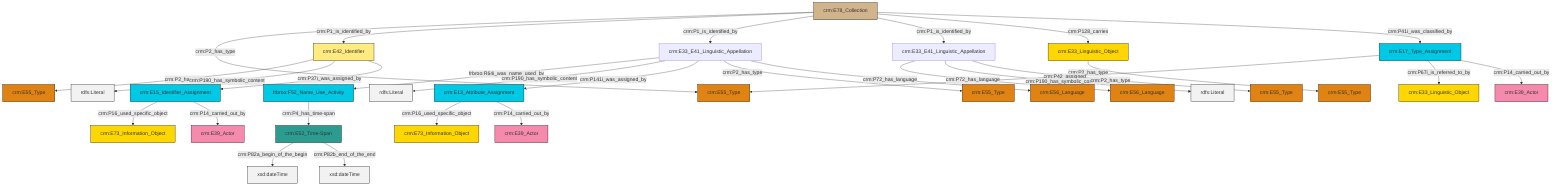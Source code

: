 graph TD
classDef Literal fill:#f2f2f2,stroke:#000000;
classDef CRM_Entity fill:#FFFFFF,stroke:#000000;
classDef Temporal_Entity fill:#00C9E6, stroke:#000000;
classDef Type fill:#E18312, stroke:#000000;
classDef Time-Span fill:#2C9C91, stroke:#000000;
classDef Appellation fill:#FFEB7F, stroke:#000000;
classDef Place fill:#008836, stroke:#000000;
classDef Persistent_Item fill:#B266B2, stroke:#000000;
classDef Conceptual_Object fill:#FFD700, stroke:#000000;
classDef Physical_Thing fill:#D2B48C, stroke:#000000;
classDef Actor fill:#f58aad, stroke:#000000;
classDef PC_Classes fill:#4ce600, stroke:#000000;
classDef Multi fill:#cccccc,stroke:#000000;

0["crm:E13_Attribute_Assignment"]:::Temporal_Entity -->|crm:P16_used_specific_object| 1["crm:E73_Information_Object"]:::Conceptual_Object
2["crm:E42_Identifier"]:::Appellation -->|crm:P2_has_type| 3["crm:E55_Type"]:::Type
10["crm:E33_E41_Linguistic_Appellation"]:::Default -->|frbroo:R64i_was_name_used_by| 11["frbroo:F52_Name_Use_Activity"]:::Temporal_Entity
12["crm:E33_Linguistic_Object"]:::Conceptual_Object -->|crm:P2_has_type| 13["crm:E55_Type"]:::Type
10["crm:E33_E41_Linguistic_Appellation"]:::Default -->|crm:P190_has_symbolic_content| 16[rdfs:Literal]:::Literal
10["crm:E33_E41_Linguistic_Appellation"]:::Default -->|crm:P141i_was_assigned_by| 0["crm:E13_Attribute_Assignment"]:::Temporal_Entity
0["crm:E13_Attribute_Assignment"]:::Temporal_Entity -->|crm:P14_carried_out_by| 20["crm:E39_Actor"]:::Actor
8["crm:E17_Type_Assignment"]:::Temporal_Entity -->|crm:P42_assigned| 6["crm:E55_Type"]:::Type
10["crm:E33_E41_Linguistic_Appellation"]:::Default -->|crm:P2_has_type| 22["crm:E55_Type"]:::Type
10["crm:E33_E41_Linguistic_Appellation"]:::Default -->|crm:P72_has_language| 14["crm:E56_Language"]:::Type
23["crm:E15_Identifier_Assignment"]:::Temporal_Entity -->|crm:P16_used_specific_object| 25["crm:E73_Information_Object"]:::Conceptual_Object
26["crm:E78_Collection"]:::Physical_Thing -->|crm:P2_has_type| 6["crm:E55_Type"]:::Type
26["crm:E78_Collection"]:::Physical_Thing -->|crm:P1_is_identified_by| 2["crm:E42_Identifier"]:::Appellation
26["crm:E78_Collection"]:::Physical_Thing -->|crm:P1_is_identified_by| 10["crm:E33_E41_Linguistic_Appellation"]:::Default
23["crm:E15_Identifier_Assignment"]:::Temporal_Entity -->|crm:P14_carried_out_by| 17["crm:E39_Actor"]:::Actor
31["crm:E33_E41_Linguistic_Appellation"]:::Default -->|crm:P72_has_language| 33["crm:E56_Language"]:::Type
11["frbroo:F52_Name_Use_Activity"]:::Temporal_Entity -->|crm:P4_has_time-span| 4["crm:E52_Time-Span"]:::Time-Span
26["crm:E78_Collection"]:::Physical_Thing -->|crm:P1_is_identified_by| 31["crm:E33_E41_Linguistic_Appellation"]:::Default
4["crm:E52_Time-Span"]:::Time-Span -->|crm:P82a_begin_of_the_begin| 35[xsd:dateTime]:::Literal
31["crm:E33_E41_Linguistic_Appellation"]:::Default -->|crm:P190_has_symbolic_content| 37[rdfs:Literal]:::Literal
8["crm:E17_Type_Assignment"]:::Temporal_Entity -->|crm:P67i_is_referred_to_by| 40["crm:E33_Linguistic_Object"]:::Conceptual_Object
2["crm:E42_Identifier"]:::Appellation -->|crm:P190_has_symbolic_content| 43[rdfs:Literal]:::Literal
31["crm:E33_E41_Linguistic_Appellation"]:::Default -->|crm:P2_has_type| 28["crm:E55_Type"]:::Type
26["crm:E78_Collection"]:::Physical_Thing -->|crm:P128_carries| 12["crm:E33_Linguistic_Object"]:::Conceptual_Object
4["crm:E52_Time-Span"]:::Time-Span -->|crm:P82b_end_of_the_end| 45[xsd:dateTime]:::Literal
8["crm:E17_Type_Assignment"]:::Temporal_Entity -->|crm:P14_carried_out_by| 46["crm:E39_Actor"]:::Actor
26["crm:E78_Collection"]:::Physical_Thing -->|crm:P41i_was_classified_by| 8["crm:E17_Type_Assignment"]:::Temporal_Entity
2["crm:E42_Identifier"]:::Appellation -->|crm:P37i_was_assigned_by| 23["crm:E15_Identifier_Assignment"]:::Temporal_Entity